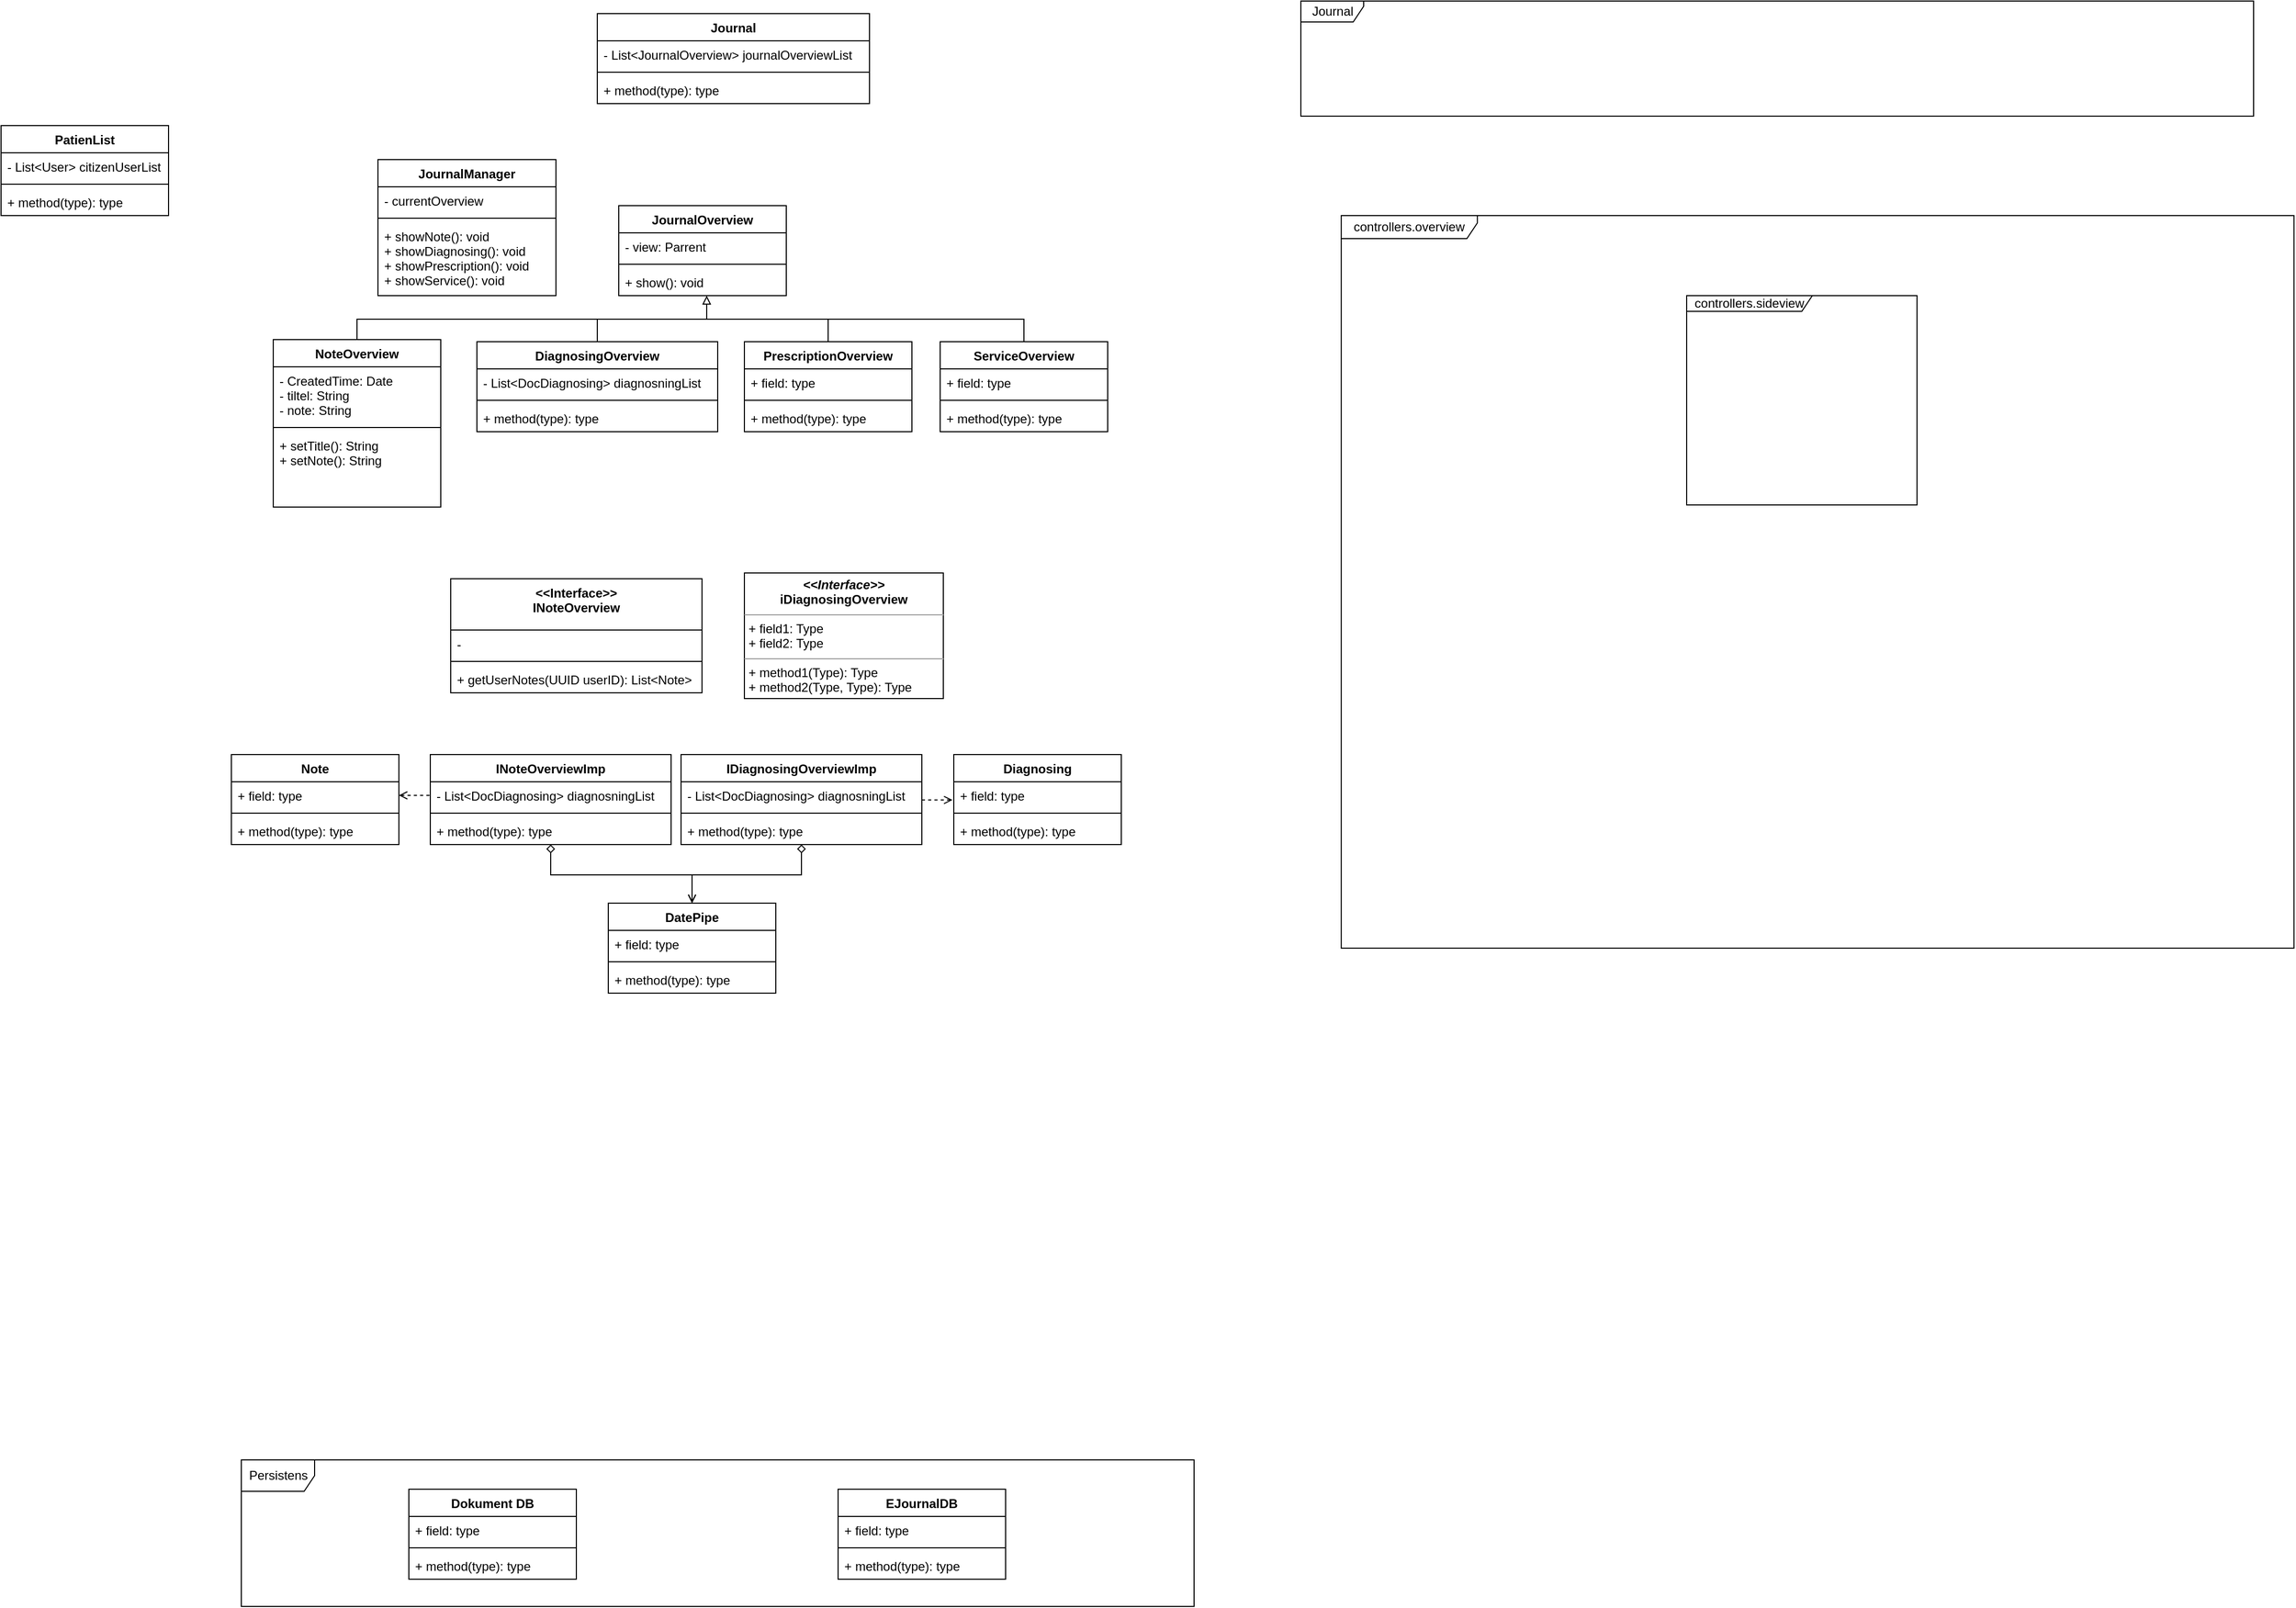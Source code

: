 <mxfile version="10.6.6" type="device"><diagram id="dmwtI73w-AXmDxqJmuyj" name="Page-1"><mxGraphModel dx="2250" dy="850" grid="1" gridSize="10" guides="1" tooltips="1" connect="1" arrows="1" fold="1" page="1" pageScale="1" pageWidth="827" pageHeight="1169" math="0" shadow="0"><root><mxCell id="0"/><mxCell id="1" parent="0"/><mxCell id="yajBG5WowojsxB8Ggo_n-9" value="Persistens" style="shape=umlFrame;whiteSpace=wrap;html=1;width=70;height=30;" vertex="1" parent="1"><mxGeometry x="-0.5" y="1450" width="910" height="140" as="geometry"/></mxCell><mxCell id="yajBG5WowojsxB8Ggo_n-7" value="controllers.sideview" style="shape=umlFrame;whiteSpace=wrap;html=1;width=120;height=15;" vertex="1" parent="1"><mxGeometry x="1380" y="337.5" width="220" height="200" as="geometry"/></mxCell><mxCell id="yajBG5WowojsxB8Ggo_n-2" value="controllers.overview" style="shape=umlFrame;whiteSpace=wrap;html=1;width=130;height=22;" vertex="1" parent="1"><mxGeometry x="1050.1" y="261" width="910" height="700" as="geometry"/></mxCell><mxCell id="yajBG5WowojsxB8Ggo_n-1" value="Journal" style="shape=umlFrame;whiteSpace=wrap;html=1;width=60;height=20;" vertex="1" parent="1"><mxGeometry x="1011.5" y="56" width="910" height="110" as="geometry"/></mxCell><mxCell id="qTn3FUxknl0foZ0W7gWZ-1" value="Journal" style="swimlane;fontStyle=1;align=center;verticalAlign=top;childLayout=stackLayout;horizontal=1;startSize=26;horizontalStack=0;resizeParent=1;resizeParentMax=0;resizeLast=0;collapsible=1;marginBottom=0;" parent="1" vertex="1"><mxGeometry x="339.5" y="68" width="260" height="86" as="geometry"/></mxCell><mxCell id="qTn3FUxknl0foZ0W7gWZ-2" value="- List&lt;JournalOverview&gt; journalOverviewList " style="text;strokeColor=none;fillColor=none;align=left;verticalAlign=top;spacingLeft=4;spacingRight=4;overflow=hidden;rotatable=0;points=[[0,0.5],[1,0.5]];portConstraint=eastwest;" parent="qTn3FUxknl0foZ0W7gWZ-1" vertex="1"><mxGeometry y="26" width="260" height="26" as="geometry"/></mxCell><mxCell id="qTn3FUxknl0foZ0W7gWZ-3" value="" style="line;strokeWidth=1;fillColor=none;align=left;verticalAlign=middle;spacingTop=-1;spacingLeft=3;spacingRight=3;rotatable=0;labelPosition=right;points=[];portConstraint=eastwest;" parent="qTn3FUxknl0foZ0W7gWZ-1" vertex="1"><mxGeometry y="52" width="260" height="8" as="geometry"/></mxCell><mxCell id="qTn3FUxknl0foZ0W7gWZ-4" value="+ method(type): type" style="text;strokeColor=none;fillColor=none;align=left;verticalAlign=top;spacingLeft=4;spacingRight=4;overflow=hidden;rotatable=0;points=[[0,0.5],[1,0.5]];portConstraint=eastwest;" parent="qTn3FUxknl0foZ0W7gWZ-1" vertex="1"><mxGeometry y="60" width="260" height="26" as="geometry"/></mxCell><mxCell id="qTn3FUxknl0foZ0W7gWZ-5" value="JournalManager" style="swimlane;fontStyle=1;align=center;verticalAlign=top;childLayout=stackLayout;horizontal=1;startSize=26;horizontalStack=0;resizeParent=1;resizeParentMax=0;resizeLast=0;collapsible=1;marginBottom=0;" parent="1" vertex="1"><mxGeometry x="130" y="207.5" width="170" height="130" as="geometry"/></mxCell><mxCell id="qTn3FUxknl0foZ0W7gWZ-6" value="- currentOverview" style="text;strokeColor=none;fillColor=none;align=left;verticalAlign=top;spacingLeft=4;spacingRight=4;overflow=hidden;rotatable=0;points=[[0,0.5],[1,0.5]];portConstraint=eastwest;" parent="qTn3FUxknl0foZ0W7gWZ-5" vertex="1"><mxGeometry y="26" width="170" height="26" as="geometry"/></mxCell><mxCell id="qTn3FUxknl0foZ0W7gWZ-7" value="" style="line;strokeWidth=1;fillColor=none;align=left;verticalAlign=middle;spacingTop=-1;spacingLeft=3;spacingRight=3;rotatable=0;labelPosition=right;points=[];portConstraint=eastwest;" parent="qTn3FUxknl0foZ0W7gWZ-5" vertex="1"><mxGeometry y="52" width="170" height="8" as="geometry"/></mxCell><mxCell id="qTn3FUxknl0foZ0W7gWZ-8" value="+ showNote(): void&#10;+ showDiagnosing(): void&#10;+ showPrescription(): void&#10;+ showService(): void&#10;" style="text;strokeColor=none;fillColor=none;align=left;verticalAlign=top;spacingLeft=4;spacingRight=4;overflow=hidden;rotatable=0;points=[[0,0.5],[1,0.5]];portConstraint=eastwest;" parent="qTn3FUxknl0foZ0W7gWZ-5" vertex="1"><mxGeometry y="60" width="170" height="70" as="geometry"/></mxCell><mxCell id="qTn3FUxknl0foZ0W7gWZ-9" value="JournalOverview" style="swimlane;fontStyle=1;align=center;verticalAlign=top;childLayout=stackLayout;horizontal=1;startSize=26;horizontalStack=0;resizeParent=1;resizeParentMax=0;resizeLast=0;collapsible=1;marginBottom=0;" parent="1" vertex="1"><mxGeometry x="360" y="251.5" width="160" height="86" as="geometry"/></mxCell><mxCell id="qTn3FUxknl0foZ0W7gWZ-10" value="- view: Parrent" style="text;strokeColor=none;fillColor=none;align=left;verticalAlign=top;spacingLeft=4;spacingRight=4;overflow=hidden;rotatable=0;points=[[0,0.5],[1,0.5]];portConstraint=eastwest;" parent="qTn3FUxknl0foZ0W7gWZ-9" vertex="1"><mxGeometry y="26" width="160" height="26" as="geometry"/></mxCell><mxCell id="qTn3FUxknl0foZ0W7gWZ-11" value="" style="line;strokeWidth=1;fillColor=none;align=left;verticalAlign=middle;spacingTop=-1;spacingLeft=3;spacingRight=3;rotatable=0;labelPosition=right;points=[];portConstraint=eastwest;" parent="qTn3FUxknl0foZ0W7gWZ-9" vertex="1"><mxGeometry y="52" width="160" height="8" as="geometry"/></mxCell><mxCell id="qTn3FUxknl0foZ0W7gWZ-12" value="+ show(): void" style="text;strokeColor=none;fillColor=none;align=left;verticalAlign=top;spacingLeft=4;spacingRight=4;overflow=hidden;rotatable=0;points=[[0,0.5],[1,0.5]];portConstraint=eastwest;" parent="qTn3FUxknl0foZ0W7gWZ-9" vertex="1"><mxGeometry y="60" width="160" height="26" as="geometry"/></mxCell><mxCell id="yajBG5WowojsxB8Ggo_n-29" style="edgeStyle=orthogonalEdgeStyle;rounded=0;orthogonalLoop=1;jettySize=auto;html=1;startArrow=none;startFill=0;endArrow=none;endFill=0;" edge="1" parent="1" source="qTn3FUxknl0foZ0W7gWZ-13"><mxGeometry relative="1" as="geometry"><mxPoint x="339.5" y="360" as="targetPoint"/></mxGeometry></mxCell><mxCell id="qTn3FUxknl0foZ0W7gWZ-13" value="DiagnosingOverview" style="swimlane;fontStyle=1;align=center;verticalAlign=top;childLayout=stackLayout;horizontal=1;startSize=26;horizontalStack=0;resizeParent=1;resizeParentMax=0;resizeLast=0;collapsible=1;marginBottom=0;" parent="1" vertex="1"><mxGeometry x="224.5" y="381.5" width="230" height="86" as="geometry"/></mxCell><mxCell id="qTn3FUxknl0foZ0W7gWZ-14" value="- List&lt;DocDiagnosing&gt; diagnosningList" style="text;strokeColor=none;fillColor=none;align=left;verticalAlign=top;spacingLeft=4;spacingRight=4;overflow=hidden;rotatable=0;points=[[0,0.5],[1,0.5]];portConstraint=eastwest;" parent="qTn3FUxknl0foZ0W7gWZ-13" vertex="1"><mxGeometry y="26" width="230" height="26" as="geometry"/></mxCell><mxCell id="qTn3FUxknl0foZ0W7gWZ-15" value="" style="line;strokeWidth=1;fillColor=none;align=left;verticalAlign=middle;spacingTop=-1;spacingLeft=3;spacingRight=3;rotatable=0;labelPosition=right;points=[];portConstraint=eastwest;" parent="qTn3FUxknl0foZ0W7gWZ-13" vertex="1"><mxGeometry y="52" width="230" height="8" as="geometry"/></mxCell><mxCell id="qTn3FUxknl0foZ0W7gWZ-16" value="+ method(type): type" style="text;strokeColor=none;fillColor=none;align=left;verticalAlign=top;spacingLeft=4;spacingRight=4;overflow=hidden;rotatable=0;points=[[0,0.5],[1,0.5]];portConstraint=eastwest;" parent="qTn3FUxknl0foZ0W7gWZ-13" vertex="1"><mxGeometry y="60" width="230" height="26" as="geometry"/></mxCell><mxCell id="yajBG5WowojsxB8Ggo_n-6" style="edgeStyle=orthogonalEdgeStyle;rounded=0;orthogonalLoop=1;jettySize=auto;html=1;exitX=0.5;exitY=0;exitDx=0;exitDy=0;startArrow=none;startFill=0;endArrow=block;endFill=0;" edge="1" parent="1" source="qTn3FUxknl0foZ0W7gWZ-25" target="qTn3FUxknl0foZ0W7gWZ-12"><mxGeometry relative="1" as="geometry"><mxPoint x="340" y="350" as="targetPoint"/><Array as="points"><mxPoint x="110" y="360"/><mxPoint x="444" y="360"/></Array></mxGeometry></mxCell><mxCell id="qTn3FUxknl0foZ0W7gWZ-25" value="NoteOverview" style="swimlane;fontStyle=1;align=center;verticalAlign=top;childLayout=stackLayout;horizontal=1;startSize=26;horizontalStack=0;resizeParent=1;resizeParentMax=0;resizeLast=0;collapsible=1;marginBottom=0;" parent="1" vertex="1"><mxGeometry x="30" y="379.5" width="160" height="160" as="geometry"/></mxCell><mxCell id="qTn3FUxknl0foZ0W7gWZ-26" value="- CreatedTime: Date&#10;- tiltel: String&#10;- note: String &#10;" style="text;strokeColor=none;fillColor=none;align=left;verticalAlign=top;spacingLeft=4;spacingRight=4;overflow=hidden;rotatable=0;points=[[0,0.5],[1,0.5]];portConstraint=eastwest;" parent="qTn3FUxknl0foZ0W7gWZ-25" vertex="1"><mxGeometry y="26" width="160" height="54" as="geometry"/></mxCell><mxCell id="qTn3FUxknl0foZ0W7gWZ-27" value="" style="line;strokeWidth=1;fillColor=none;align=left;verticalAlign=middle;spacingTop=-1;spacingLeft=3;spacingRight=3;rotatable=0;labelPosition=right;points=[];portConstraint=eastwest;" parent="qTn3FUxknl0foZ0W7gWZ-25" vertex="1"><mxGeometry y="80" width="160" height="8" as="geometry"/></mxCell><mxCell id="qTn3FUxknl0foZ0W7gWZ-28" value="+ setTitle(): String&#10;+ setNote(): String" style="text;strokeColor=none;fillColor=none;align=left;verticalAlign=top;spacingLeft=4;spacingRight=4;overflow=hidden;rotatable=0;points=[[0,0.5],[1,0.5]];portConstraint=eastwest;" parent="qTn3FUxknl0foZ0W7gWZ-25" vertex="1"><mxGeometry y="88" width="160" height="72" as="geometry"/></mxCell><mxCell id="qTn3FUxknl0foZ0W7gWZ-35" value="PatienList" style="swimlane;fontStyle=1;align=center;verticalAlign=top;childLayout=stackLayout;horizontal=1;startSize=26;horizontalStack=0;resizeParent=1;resizeParentMax=0;resizeLast=0;collapsible=1;marginBottom=0;" parent="1" vertex="1"><mxGeometry x="-230" y="175" width="160" height="86" as="geometry"/></mxCell><mxCell id="qTn3FUxknl0foZ0W7gWZ-36" value="- List&lt;User&gt; citizenUserList" style="text;strokeColor=none;fillColor=none;align=left;verticalAlign=top;spacingLeft=4;spacingRight=4;overflow=hidden;rotatable=0;points=[[0,0.5],[1,0.5]];portConstraint=eastwest;" parent="qTn3FUxknl0foZ0W7gWZ-35" vertex="1"><mxGeometry y="26" width="160" height="26" as="geometry"/></mxCell><mxCell id="qTn3FUxknl0foZ0W7gWZ-37" value="" style="line;strokeWidth=1;fillColor=none;align=left;verticalAlign=middle;spacingTop=-1;spacingLeft=3;spacingRight=3;rotatable=0;labelPosition=right;points=[];portConstraint=eastwest;" parent="qTn3FUxknl0foZ0W7gWZ-35" vertex="1"><mxGeometry y="52" width="160" height="8" as="geometry"/></mxCell><mxCell id="qTn3FUxknl0foZ0W7gWZ-38" value="+ method(type): type" style="text;strokeColor=none;fillColor=none;align=left;verticalAlign=top;spacingLeft=4;spacingRight=4;overflow=hidden;rotatable=0;points=[[0,0.5],[1,0.5]];portConstraint=eastwest;" parent="qTn3FUxknl0foZ0W7gWZ-35" vertex="1"><mxGeometry y="60" width="160" height="26" as="geometry"/></mxCell><mxCell id="qTn3FUxknl0foZ0W7gWZ-45" value="Dokument DB" style="swimlane;fontStyle=1;align=center;verticalAlign=top;childLayout=stackLayout;horizontal=1;startSize=26;horizontalStack=0;resizeParent=1;resizeParentMax=0;resizeLast=0;collapsible=1;marginBottom=0;" parent="1" vertex="1"><mxGeometry x="159.5" y="1478" width="160" height="86" as="geometry"/></mxCell><mxCell id="qTn3FUxknl0foZ0W7gWZ-46" value="+ field: type" style="text;strokeColor=none;fillColor=none;align=left;verticalAlign=top;spacingLeft=4;spacingRight=4;overflow=hidden;rotatable=0;points=[[0,0.5],[1,0.5]];portConstraint=eastwest;" parent="qTn3FUxknl0foZ0W7gWZ-45" vertex="1"><mxGeometry y="26" width="160" height="26" as="geometry"/></mxCell><mxCell id="qTn3FUxknl0foZ0W7gWZ-47" value="" style="line;strokeWidth=1;fillColor=none;align=left;verticalAlign=middle;spacingTop=-1;spacingLeft=3;spacingRight=3;rotatable=0;labelPosition=right;points=[];portConstraint=eastwest;" parent="qTn3FUxknl0foZ0W7gWZ-45" vertex="1"><mxGeometry y="52" width="160" height="8" as="geometry"/></mxCell><mxCell id="qTn3FUxknl0foZ0W7gWZ-48" value="+ method(type): type" style="text;strokeColor=none;fillColor=none;align=left;verticalAlign=top;spacingLeft=4;spacingRight=4;overflow=hidden;rotatable=0;points=[[0,0.5],[1,0.5]];portConstraint=eastwest;" parent="qTn3FUxknl0foZ0W7gWZ-45" vertex="1"><mxGeometry y="60" width="160" height="26" as="geometry"/></mxCell><mxCell id="qTn3FUxknl0foZ0W7gWZ-49" value="EJournalDB" style="swimlane;fontStyle=1;align=center;verticalAlign=top;childLayout=stackLayout;horizontal=1;startSize=26;horizontalStack=0;resizeParent=1;resizeParentMax=0;resizeLast=0;collapsible=1;marginBottom=0;" parent="1" vertex="1"><mxGeometry x="569.5" y="1478" width="160" height="86" as="geometry"/></mxCell><mxCell id="qTn3FUxknl0foZ0W7gWZ-50" value="+ field: type" style="text;strokeColor=none;fillColor=none;align=left;verticalAlign=top;spacingLeft=4;spacingRight=4;overflow=hidden;rotatable=0;points=[[0,0.5],[1,0.5]];portConstraint=eastwest;" parent="qTn3FUxknl0foZ0W7gWZ-49" vertex="1"><mxGeometry y="26" width="160" height="26" as="geometry"/></mxCell><mxCell id="qTn3FUxknl0foZ0W7gWZ-51" value="" style="line;strokeWidth=1;fillColor=none;align=left;verticalAlign=middle;spacingTop=-1;spacingLeft=3;spacingRight=3;rotatable=0;labelPosition=right;points=[];portConstraint=eastwest;" parent="qTn3FUxknl0foZ0W7gWZ-49" vertex="1"><mxGeometry y="52" width="160" height="8" as="geometry"/></mxCell><mxCell id="qTn3FUxknl0foZ0W7gWZ-52" value="+ method(type): type" style="text;strokeColor=none;fillColor=none;align=left;verticalAlign=top;spacingLeft=4;spacingRight=4;overflow=hidden;rotatable=0;points=[[0,0.5],[1,0.5]];portConstraint=eastwest;" parent="qTn3FUxknl0foZ0W7gWZ-49" vertex="1"><mxGeometry y="60" width="160" height="26" as="geometry"/></mxCell><mxCell id="yajBG5WowojsxB8Ggo_n-10" value="&lt;&lt;Interface&gt;&gt;&#10;INoteOverview" style="swimlane;fontStyle=1;align=center;verticalAlign=top;childLayout=stackLayout;horizontal=1;startSize=49;horizontalStack=0;resizeParent=1;resizeParentMax=0;resizeLast=0;collapsible=1;marginBottom=0;" vertex="1" parent="1"><mxGeometry x="199.5" y="608" width="240" height="109" as="geometry"/></mxCell><mxCell id="yajBG5WowojsxB8Ggo_n-11" value="-" style="text;strokeColor=none;fillColor=none;align=left;verticalAlign=top;spacingLeft=4;spacingRight=4;overflow=hidden;rotatable=0;points=[[0,0.5],[1,0.5]];portConstraint=eastwest;" vertex="1" parent="yajBG5WowojsxB8Ggo_n-10"><mxGeometry y="49" width="240" height="26" as="geometry"/></mxCell><mxCell id="yajBG5WowojsxB8Ggo_n-12" value="" style="line;strokeWidth=1;fillColor=none;align=left;verticalAlign=middle;spacingTop=-1;spacingLeft=3;spacingRight=3;rotatable=0;labelPosition=right;points=[];portConstraint=eastwest;" vertex="1" parent="yajBG5WowojsxB8Ggo_n-10"><mxGeometry y="75" width="240" height="8" as="geometry"/></mxCell><mxCell id="yajBG5WowojsxB8Ggo_n-13" value="+ getUserNotes(UUID userID): List&lt;Note&gt; " style="text;strokeColor=none;fillColor=none;align=left;verticalAlign=top;spacingLeft=4;spacingRight=4;overflow=hidden;rotatable=0;points=[[0,0.5],[1,0.5]];portConstraint=eastwest;" vertex="1" parent="yajBG5WowojsxB8Ggo_n-10"><mxGeometry y="83" width="240" height="26" as="geometry"/></mxCell><mxCell id="yajBG5WowojsxB8Ggo_n-50" style="edgeStyle=orthogonalEdgeStyle;rounded=0;orthogonalLoop=1;jettySize=auto;html=1;startArrow=diamond;startFill=0;endArrow=open;endFill=0;" edge="1" parent="1" source="yajBG5WowojsxB8Ggo_n-14" target="yajBG5WowojsxB8Ggo_n-46"><mxGeometry relative="1" as="geometry"><Array as="points"><mxPoint x="534" y="891"/><mxPoint x="430" y="891"/></Array></mxGeometry></mxCell><mxCell id="yajBG5WowojsxB8Ggo_n-14" value="IDiagnosingOverviewImp" style="swimlane;fontStyle=1;align=center;verticalAlign=top;childLayout=stackLayout;horizontal=1;startSize=26;horizontalStack=0;resizeParent=1;resizeParentMax=0;resizeLast=0;collapsible=1;marginBottom=0;" vertex="1" parent="1"><mxGeometry x="419.5" y="776" width="230" height="86" as="geometry"/></mxCell><mxCell id="yajBG5WowojsxB8Ggo_n-15" value="- List&lt;DocDiagnosing&gt; diagnosningList" style="text;strokeColor=none;fillColor=none;align=left;verticalAlign=top;spacingLeft=4;spacingRight=4;overflow=hidden;rotatable=0;points=[[0,0.5],[1,0.5]];portConstraint=eastwest;" vertex="1" parent="yajBG5WowojsxB8Ggo_n-14"><mxGeometry y="26" width="230" height="26" as="geometry"/></mxCell><mxCell id="yajBG5WowojsxB8Ggo_n-16" value="" style="line;strokeWidth=1;fillColor=none;align=left;verticalAlign=middle;spacingTop=-1;spacingLeft=3;spacingRight=3;rotatable=0;labelPosition=right;points=[];portConstraint=eastwest;" vertex="1" parent="yajBG5WowojsxB8Ggo_n-14"><mxGeometry y="52" width="230" height="8" as="geometry"/></mxCell><mxCell id="yajBG5WowojsxB8Ggo_n-17" value="+ method(type): type" style="text;strokeColor=none;fillColor=none;align=left;verticalAlign=top;spacingLeft=4;spacingRight=4;overflow=hidden;rotatable=0;points=[[0,0.5],[1,0.5]];portConstraint=eastwest;" vertex="1" parent="yajBG5WowojsxB8Ggo_n-14"><mxGeometry y="60" width="230" height="26" as="geometry"/></mxCell><mxCell id="yajBG5WowojsxB8Ggo_n-28" style="edgeStyle=orthogonalEdgeStyle;rounded=0;orthogonalLoop=1;jettySize=auto;html=1;startArrow=none;startFill=0;endArrow=none;endFill=0;" edge="1" parent="1" source="yajBG5WowojsxB8Ggo_n-19"><mxGeometry relative="1" as="geometry"><mxPoint x="560" y="360" as="targetPoint"/></mxGeometry></mxCell><mxCell id="yajBG5WowojsxB8Ggo_n-19" value="PrescriptionOverview&#10;" style="swimlane;fontStyle=1;align=center;verticalAlign=top;childLayout=stackLayout;horizontal=1;startSize=26;horizontalStack=0;resizeParent=1;resizeParentMax=0;resizeLast=0;collapsible=1;marginBottom=0;" vertex="1" parent="1"><mxGeometry x="480" y="381.5" width="160" height="86" as="geometry"/></mxCell><mxCell id="yajBG5WowojsxB8Ggo_n-20" value="+ field: type" style="text;strokeColor=none;fillColor=none;align=left;verticalAlign=top;spacingLeft=4;spacingRight=4;overflow=hidden;rotatable=0;points=[[0,0.5],[1,0.5]];portConstraint=eastwest;" vertex="1" parent="yajBG5WowojsxB8Ggo_n-19"><mxGeometry y="26" width="160" height="26" as="geometry"/></mxCell><mxCell id="yajBG5WowojsxB8Ggo_n-21" value="" style="line;strokeWidth=1;fillColor=none;align=left;verticalAlign=middle;spacingTop=-1;spacingLeft=3;spacingRight=3;rotatable=0;labelPosition=right;points=[];portConstraint=eastwest;" vertex="1" parent="yajBG5WowojsxB8Ggo_n-19"><mxGeometry y="52" width="160" height="8" as="geometry"/></mxCell><mxCell id="yajBG5WowojsxB8Ggo_n-22" value="+ method(type): type" style="text;strokeColor=none;fillColor=none;align=left;verticalAlign=top;spacingLeft=4;spacingRight=4;overflow=hidden;rotatable=0;points=[[0,0.5],[1,0.5]];portConstraint=eastwest;" vertex="1" parent="yajBG5WowojsxB8Ggo_n-19"><mxGeometry y="60" width="160" height="26" as="geometry"/></mxCell><mxCell id="yajBG5WowojsxB8Ggo_n-27" style="edgeStyle=orthogonalEdgeStyle;rounded=0;orthogonalLoop=1;jettySize=auto;html=1;startArrow=none;startFill=0;endArrow=none;endFill=0;" edge="1" parent="1" source="yajBG5WowojsxB8Ggo_n-23"><mxGeometry relative="1" as="geometry"><mxPoint x="440" y="360" as="targetPoint"/><Array as="points"><mxPoint x="747" y="360"/></Array></mxGeometry></mxCell><mxCell id="yajBG5WowojsxB8Ggo_n-23" value="ServiceOverview&#10;" style="swimlane;fontStyle=1;align=center;verticalAlign=top;childLayout=stackLayout;horizontal=1;startSize=26;horizontalStack=0;resizeParent=1;resizeParentMax=0;resizeLast=0;collapsible=1;marginBottom=0;" vertex="1" parent="1"><mxGeometry x="667" y="381.5" width="160" height="86" as="geometry"/></mxCell><mxCell id="yajBG5WowojsxB8Ggo_n-24" value="+ field: type" style="text;strokeColor=none;fillColor=none;align=left;verticalAlign=top;spacingLeft=4;spacingRight=4;overflow=hidden;rotatable=0;points=[[0,0.5],[1,0.5]];portConstraint=eastwest;" vertex="1" parent="yajBG5WowojsxB8Ggo_n-23"><mxGeometry y="26" width="160" height="26" as="geometry"/></mxCell><mxCell id="yajBG5WowojsxB8Ggo_n-25" value="" style="line;strokeWidth=1;fillColor=none;align=left;verticalAlign=middle;spacingTop=-1;spacingLeft=3;spacingRight=3;rotatable=0;labelPosition=right;points=[];portConstraint=eastwest;" vertex="1" parent="yajBG5WowojsxB8Ggo_n-23"><mxGeometry y="52" width="160" height="8" as="geometry"/></mxCell><mxCell id="yajBG5WowojsxB8Ggo_n-26" value="+ method(type): type" style="text;strokeColor=none;fillColor=none;align=left;verticalAlign=top;spacingLeft=4;spacingRight=4;overflow=hidden;rotatable=0;points=[[0,0.5],[1,0.5]];portConstraint=eastwest;" vertex="1" parent="yajBG5WowojsxB8Ggo_n-23"><mxGeometry y="60" width="160" height="26" as="geometry"/></mxCell><mxCell id="yajBG5WowojsxB8Ggo_n-30" value="&lt;p style=&quot;margin: 0px ; margin-top: 4px ; text-align: center&quot;&gt;&lt;i&gt;&lt;b&gt;&amp;lt;&amp;lt;Interface&amp;gt;&amp;gt;&lt;/b&gt;&lt;/i&gt;&lt;br&gt;&lt;b&gt;iDiagnosingOverview&lt;/b&gt;&lt;/p&gt;&lt;hr size=&quot;1&quot;&gt;&lt;p style=&quot;margin: 0px ; margin-left: 4px&quot;&gt;+ field1: Type&lt;br&gt;+ field2: Type&lt;/p&gt;&lt;hr size=&quot;1&quot;&gt;&lt;p style=&quot;margin: 0px ; margin-left: 4px&quot;&gt;+ method1(Type): Type&lt;br&gt;+ method2(Type, Type): Type&lt;/p&gt;" style="verticalAlign=top;align=left;overflow=fill;fontSize=12;fontFamily=Helvetica;html=1;" vertex="1" parent="1"><mxGeometry x="480" y="602.5" width="190" height="120" as="geometry"/></mxCell><mxCell id="yajBG5WowojsxB8Ggo_n-51" style="edgeStyle=orthogonalEdgeStyle;rounded=0;orthogonalLoop=1;jettySize=auto;html=1;entryX=0.5;entryY=0;entryDx=0;entryDy=0;startArrow=diamond;startFill=0;endArrow=open;endFill=0;" edge="1" parent="1" source="yajBG5WowojsxB8Ggo_n-31" target="yajBG5WowojsxB8Ggo_n-46"><mxGeometry relative="1" as="geometry"><Array as="points"><mxPoint x="295" y="891"/><mxPoint x="430" y="891"/></Array></mxGeometry></mxCell><mxCell id="yajBG5WowojsxB8Ggo_n-31" value="INoteOverviewImp" style="swimlane;fontStyle=1;align=center;verticalAlign=top;childLayout=stackLayout;horizontal=1;startSize=26;horizontalStack=0;resizeParent=1;resizeParentMax=0;resizeLast=0;collapsible=1;marginBottom=0;" vertex="1" parent="1"><mxGeometry x="180" y="776" width="230" height="86" as="geometry"/></mxCell><mxCell id="yajBG5WowojsxB8Ggo_n-32" value="- List&lt;DocDiagnosing&gt; diagnosningList" style="text;strokeColor=none;fillColor=none;align=left;verticalAlign=top;spacingLeft=4;spacingRight=4;overflow=hidden;rotatable=0;points=[[0,0.5],[1,0.5]];portConstraint=eastwest;" vertex="1" parent="yajBG5WowojsxB8Ggo_n-31"><mxGeometry y="26" width="230" height="26" as="geometry"/></mxCell><mxCell id="yajBG5WowojsxB8Ggo_n-33" value="" style="line;strokeWidth=1;fillColor=none;align=left;verticalAlign=middle;spacingTop=-1;spacingLeft=3;spacingRight=3;rotatable=0;labelPosition=right;points=[];portConstraint=eastwest;" vertex="1" parent="yajBG5WowojsxB8Ggo_n-31"><mxGeometry y="52" width="230" height="8" as="geometry"/></mxCell><mxCell id="yajBG5WowojsxB8Ggo_n-34" value="+ method(type): type" style="text;strokeColor=none;fillColor=none;align=left;verticalAlign=top;spacingLeft=4;spacingRight=4;overflow=hidden;rotatable=0;points=[[0,0.5],[1,0.5]];portConstraint=eastwest;" vertex="1" parent="yajBG5WowojsxB8Ggo_n-31"><mxGeometry y="60" width="230" height="26" as="geometry"/></mxCell><mxCell id="yajBG5WowojsxB8Ggo_n-52" style="edgeStyle=orthogonalEdgeStyle;rounded=0;orthogonalLoop=1;jettySize=auto;html=1;entryX=0;entryY=0.5;entryDx=0;entryDy=0;startArrow=open;startFill=0;endArrow=none;endFill=0;dashed=1;" edge="1" parent="1" source="yajBG5WowojsxB8Ggo_n-38" target="yajBG5WowojsxB8Ggo_n-32"><mxGeometry relative="1" as="geometry"><Array as="points"><mxPoint x="160" y="815"/><mxPoint x="160" y="815"/></Array></mxGeometry></mxCell><mxCell id="yajBG5WowojsxB8Ggo_n-38" value="Note" style="swimlane;fontStyle=1;align=center;verticalAlign=top;childLayout=stackLayout;horizontal=1;startSize=26;horizontalStack=0;resizeParent=1;resizeParentMax=0;resizeLast=0;collapsible=1;marginBottom=0;" vertex="1" parent="1"><mxGeometry x="-10" y="776" width="160" height="86" as="geometry"/></mxCell><mxCell id="yajBG5WowojsxB8Ggo_n-39" value="+ field: type" style="text;strokeColor=none;fillColor=none;align=left;verticalAlign=top;spacingLeft=4;spacingRight=4;overflow=hidden;rotatable=0;points=[[0,0.5],[1,0.5]];portConstraint=eastwest;" vertex="1" parent="yajBG5WowojsxB8Ggo_n-38"><mxGeometry y="26" width="160" height="26" as="geometry"/></mxCell><mxCell id="yajBG5WowojsxB8Ggo_n-40" value="" style="line;strokeWidth=1;fillColor=none;align=left;verticalAlign=middle;spacingTop=-1;spacingLeft=3;spacingRight=3;rotatable=0;labelPosition=right;points=[];portConstraint=eastwest;" vertex="1" parent="yajBG5WowojsxB8Ggo_n-38"><mxGeometry y="52" width="160" height="8" as="geometry"/></mxCell><mxCell id="yajBG5WowojsxB8Ggo_n-41" value="+ method(type): type" style="text;strokeColor=none;fillColor=none;align=left;verticalAlign=top;spacingLeft=4;spacingRight=4;overflow=hidden;rotatable=0;points=[[0,0.5],[1,0.5]];portConstraint=eastwest;" vertex="1" parent="yajBG5WowojsxB8Ggo_n-38"><mxGeometry y="60" width="160" height="26" as="geometry"/></mxCell><mxCell id="yajBG5WowojsxB8Ggo_n-53" style="edgeStyle=orthogonalEdgeStyle;rounded=0;orthogonalLoop=1;jettySize=auto;html=1;dashed=1;startArrow=open;startFill=0;endArrow=none;endFill=0;exitX=-0.008;exitY=0.669;exitDx=0;exitDy=0;exitPerimeter=0;" edge="1" parent="1" source="yajBG5WowojsxB8Ggo_n-43"><mxGeometry relative="1" as="geometry"><mxPoint x="650" y="819" as="targetPoint"/></mxGeometry></mxCell><mxCell id="yajBG5WowojsxB8Ggo_n-42" value="Diagnosing" style="swimlane;fontStyle=1;align=center;verticalAlign=top;childLayout=stackLayout;horizontal=1;startSize=26;horizontalStack=0;resizeParent=1;resizeParentMax=0;resizeLast=0;collapsible=1;marginBottom=0;" vertex="1" parent="1"><mxGeometry x="680" y="776" width="160" height="86" as="geometry"/></mxCell><mxCell id="yajBG5WowojsxB8Ggo_n-43" value="+ field: type" style="text;strokeColor=none;fillColor=none;align=left;verticalAlign=top;spacingLeft=4;spacingRight=4;overflow=hidden;rotatable=0;points=[[0,0.5],[1,0.5]];portConstraint=eastwest;" vertex="1" parent="yajBG5WowojsxB8Ggo_n-42"><mxGeometry y="26" width="160" height="26" as="geometry"/></mxCell><mxCell id="yajBG5WowojsxB8Ggo_n-44" value="" style="line;strokeWidth=1;fillColor=none;align=left;verticalAlign=middle;spacingTop=-1;spacingLeft=3;spacingRight=3;rotatable=0;labelPosition=right;points=[];portConstraint=eastwest;" vertex="1" parent="yajBG5WowojsxB8Ggo_n-42"><mxGeometry y="52" width="160" height="8" as="geometry"/></mxCell><mxCell id="yajBG5WowojsxB8Ggo_n-45" value="+ method(type): type" style="text;strokeColor=none;fillColor=none;align=left;verticalAlign=top;spacingLeft=4;spacingRight=4;overflow=hidden;rotatable=0;points=[[0,0.5],[1,0.5]];portConstraint=eastwest;" vertex="1" parent="yajBG5WowojsxB8Ggo_n-42"><mxGeometry y="60" width="160" height="26" as="geometry"/></mxCell><mxCell id="yajBG5WowojsxB8Ggo_n-46" value="DatePipe" style="swimlane;fontStyle=1;align=center;verticalAlign=top;childLayout=stackLayout;horizontal=1;startSize=26;horizontalStack=0;resizeParent=1;resizeParentMax=0;resizeLast=0;collapsible=1;marginBottom=0;" vertex="1" parent="1"><mxGeometry x="350" y="918" width="160" height="86" as="geometry"/></mxCell><mxCell id="yajBG5WowojsxB8Ggo_n-47" value="+ field: type" style="text;strokeColor=none;fillColor=none;align=left;verticalAlign=top;spacingLeft=4;spacingRight=4;overflow=hidden;rotatable=0;points=[[0,0.5],[1,0.5]];portConstraint=eastwest;" vertex="1" parent="yajBG5WowojsxB8Ggo_n-46"><mxGeometry y="26" width="160" height="26" as="geometry"/></mxCell><mxCell id="yajBG5WowojsxB8Ggo_n-48" value="" style="line;strokeWidth=1;fillColor=none;align=left;verticalAlign=middle;spacingTop=-1;spacingLeft=3;spacingRight=3;rotatable=0;labelPosition=right;points=[];portConstraint=eastwest;" vertex="1" parent="yajBG5WowojsxB8Ggo_n-46"><mxGeometry y="52" width="160" height="8" as="geometry"/></mxCell><mxCell id="yajBG5WowojsxB8Ggo_n-49" value="+ method(type): type" style="text;strokeColor=none;fillColor=none;align=left;verticalAlign=top;spacingLeft=4;spacingRight=4;overflow=hidden;rotatable=0;points=[[0,0.5],[1,0.5]];portConstraint=eastwest;" vertex="1" parent="yajBG5WowojsxB8Ggo_n-46"><mxGeometry y="60" width="160" height="26" as="geometry"/></mxCell></root></mxGraphModel></diagram></mxfile>